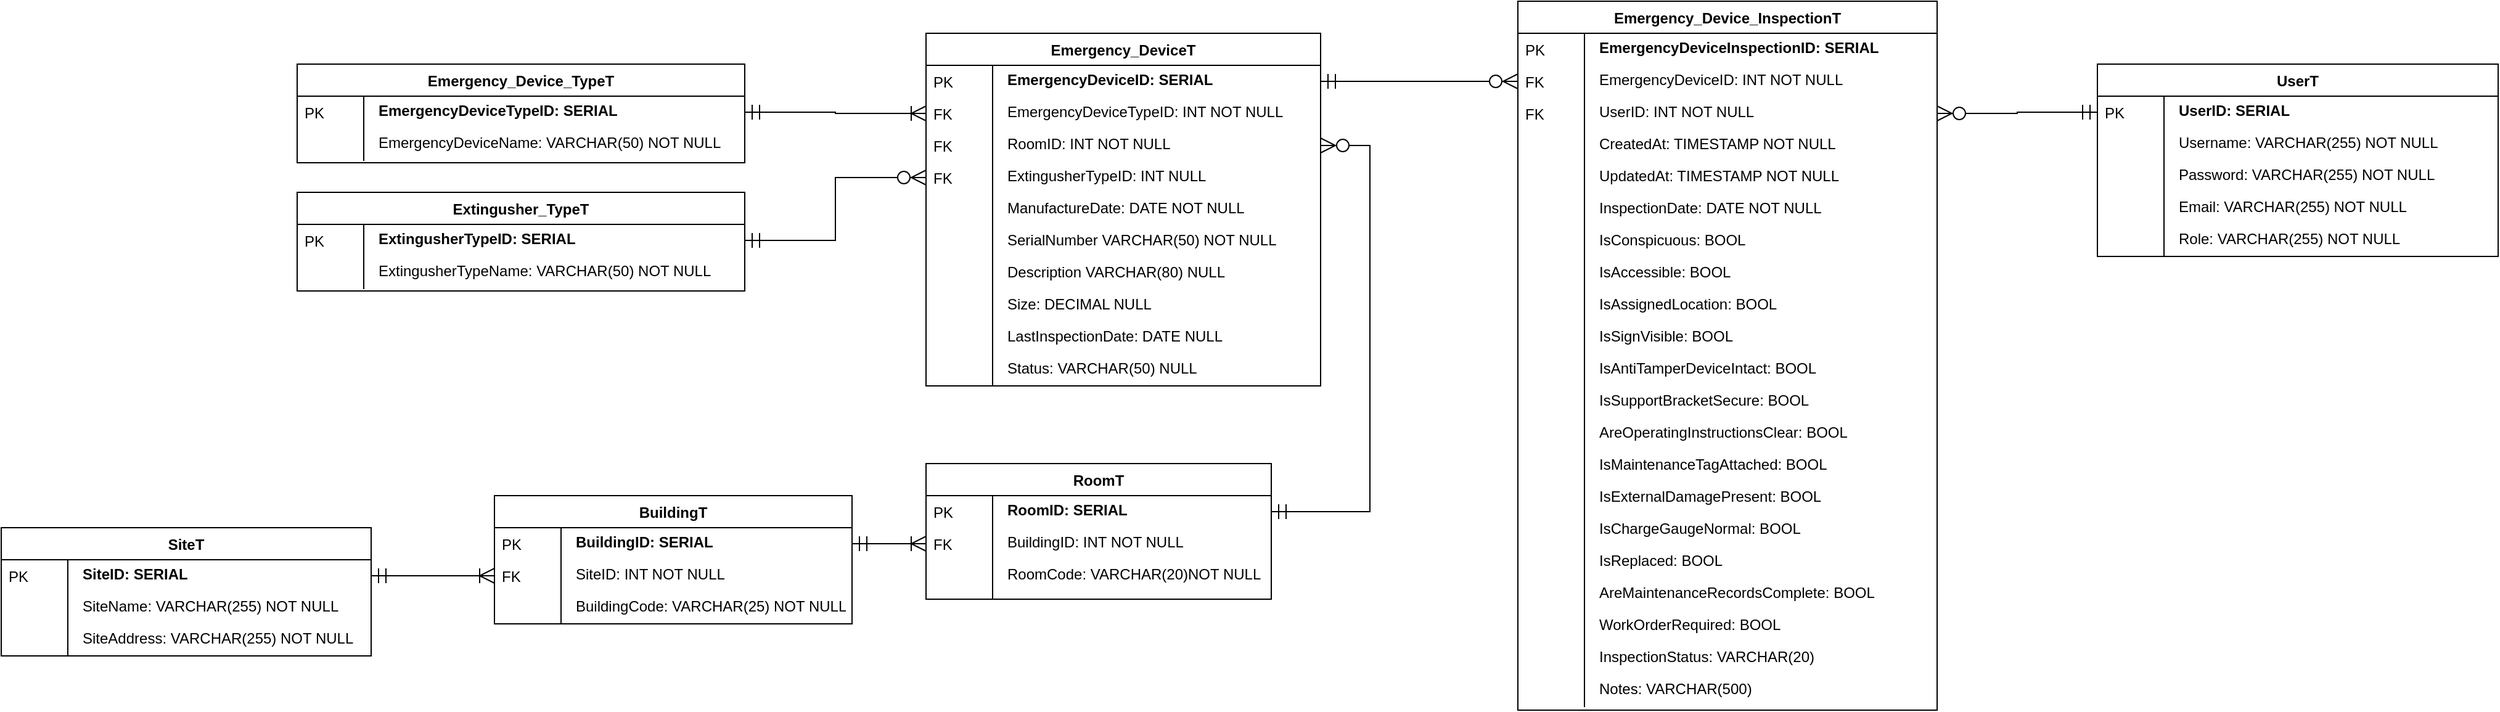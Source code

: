 <mxfile version="24.7.8" pages="3">
  <diagram name="Page-1" id="wamdJYSF_lhRxLsGCfwB">
    <mxGraphModel dx="935" dy="546" grid="1" gridSize="10" guides="1" tooltips="1" connect="1" arrows="1" fold="1" page="1" pageScale="1" pageWidth="850" pageHeight="1100" math="0" shadow="0">
      <root>
        <mxCell id="0" />
        <mxCell id="1" parent="0" />
        <mxCell id="S05moFFJ7QBuVl53iLkL-6" value="Emergency_DeviceT" style="swimlane;fontStyle=1;childLayout=stackLayout;horizontal=1;startSize=26;fillColor=default;horizontalStack=0;resizeParent=1;resizeLast=0;collapsible=1;marginBottom=0;swimlaneFillColor=default;align=center;" parent="1" vertex="1">
          <mxGeometry x="950" y="161" width="320" height="286" as="geometry" />
        </mxCell>
        <mxCell id="S05moFFJ7QBuVl53iLkL-7" value="EmergencyDeviceID: SERIAL " style="shape=partialRectangle;top=0;left=0;right=0;bottom=0;align=left;verticalAlign=top;spacingTop=-2;fillColor=none;spacingLeft=64;spacingRight=4;overflow=hidden;rotatable=0;points=[[0,0.5],[1,0.5]];portConstraint=eastwest;dropTarget=0;fontStyle=1" parent="S05moFFJ7QBuVl53iLkL-6" vertex="1">
          <mxGeometry y="26" width="320" height="26" as="geometry" />
        </mxCell>
        <mxCell id="S05moFFJ7QBuVl53iLkL-8" value="PK" style="shape=partialRectangle;top=0;left=0;bottom=0;fillColor=none;align=left;verticalAlign=middle;spacingLeft=4;spacingRight=4;overflow=hidden;rotatable=180;points=[];portConstraint=eastwest;part=1;" parent="S05moFFJ7QBuVl53iLkL-7" vertex="1" connectable="0">
          <mxGeometry width="54" height="26" as="geometry" />
        </mxCell>
        <mxCell id="S05moFFJ7QBuVl53iLkL-11" value="EmergencyDeviceTypeID: INT NOT NULL" style="shape=partialRectangle;top=0;left=0;right=0;bottom=0;align=left;verticalAlign=top;spacingTop=-2;fillColor=none;spacingLeft=64;spacingRight=4;overflow=hidden;rotatable=0;points=[[0,0.5],[1,0.5]];portConstraint=eastwest;dropTarget=0;" parent="S05moFFJ7QBuVl53iLkL-6" vertex="1">
          <mxGeometry y="52" width="320" height="26" as="geometry" />
        </mxCell>
        <mxCell id="S05moFFJ7QBuVl53iLkL-12" value="FK" style="shape=partialRectangle;top=0;left=0;bottom=0;fillColor=none;align=left;verticalAlign=middle;spacingLeft=4;spacingRight=4;overflow=hidden;rotatable=180;points=[];portConstraint=eastwest;part=1;" parent="S05moFFJ7QBuVl53iLkL-11" vertex="1" connectable="0">
          <mxGeometry width="54" height="26" as="geometry" />
        </mxCell>
        <mxCell id="fU8XdzItECVycu_1jgfG-1" value="RoomID: INT NOT NULL" style="shape=partialRectangle;top=0;left=0;right=0;bottom=0;align=left;verticalAlign=top;spacingTop=-2;fillColor=none;spacingLeft=64;spacingRight=4;overflow=hidden;rotatable=0;points=[[0,0.5],[1,0.5]];portConstraint=eastwest;dropTarget=0;fontStyle=0" parent="S05moFFJ7QBuVl53iLkL-6" vertex="1">
          <mxGeometry y="78" width="320" height="26" as="geometry" />
        </mxCell>
        <mxCell id="fU8XdzItECVycu_1jgfG-2" value="FK" style="shape=partialRectangle;top=0;left=0;bottom=0;fillColor=none;align=left;verticalAlign=middle;spacingLeft=4;spacingRight=4;overflow=hidden;rotatable=180;points=[];portConstraint=eastwest;part=1;" parent="fU8XdzItECVycu_1jgfG-1" vertex="1" connectable="0">
          <mxGeometry width="54" height="26" as="geometry" />
        </mxCell>
        <mxCell id="KlbffH09WAFo1FOZXRHF-1" value="ExtingusherTypeID: INT NULL" style="shape=partialRectangle;top=0;left=0;right=0;bottom=0;align=left;verticalAlign=top;spacingTop=-2;fillColor=none;spacingLeft=64;spacingRight=4;overflow=hidden;rotatable=0;points=[[0,0.5],[1,0.5]];portConstraint=eastwest;dropTarget=0;" parent="S05moFFJ7QBuVl53iLkL-6" vertex="1">
          <mxGeometry y="104" width="320" height="26" as="geometry" />
        </mxCell>
        <mxCell id="KlbffH09WAFo1FOZXRHF-2" value="FK" style="shape=partialRectangle;top=0;left=0;bottom=0;fillColor=none;align=left;verticalAlign=middle;spacingLeft=4;spacingRight=4;overflow=hidden;rotatable=180;points=[];portConstraint=eastwest;part=1;" parent="KlbffH09WAFo1FOZXRHF-1" vertex="1" connectable="0">
          <mxGeometry width="54" height="26" as="geometry" />
        </mxCell>
        <mxCell id="S05moFFJ7QBuVl53iLkL-13" value="ManufactureDate: DATE NOT NULL" style="shape=partialRectangle;top=0;left=0;right=0;bottom=0;align=left;verticalAlign=top;spacingTop=-2;fillColor=none;spacingLeft=64;spacingRight=4;overflow=hidden;rotatable=0;points=[[0,0.5],[1,0.5]];portConstraint=eastwest;dropTarget=0;" parent="S05moFFJ7QBuVl53iLkL-6" vertex="1">
          <mxGeometry y="130" width="320" height="26" as="geometry" />
        </mxCell>
        <mxCell id="S05moFFJ7QBuVl53iLkL-14" value="" style="shape=partialRectangle;top=0;left=0;bottom=0;fillColor=none;align=left;verticalAlign=middle;spacingLeft=4;spacingRight=4;overflow=hidden;rotatable=180;points=[];portConstraint=eastwest;part=1;" parent="S05moFFJ7QBuVl53iLkL-13" vertex="1" connectable="0">
          <mxGeometry width="54" height="26" as="geometry" />
        </mxCell>
        <mxCell id="S05moFFJ7QBuVl53iLkL-81" value="SerialNumber VARCHAR(50) NOT NULL" style="shape=partialRectangle;top=0;left=0;right=0;bottom=0;align=left;verticalAlign=top;spacingTop=-2;fillColor=none;spacingLeft=64;spacingRight=4;overflow=hidden;rotatable=0;points=[[0,0.5],[1,0.5]];portConstraint=eastwest;dropTarget=0;" parent="S05moFFJ7QBuVl53iLkL-6" vertex="1">
          <mxGeometry y="156" width="320" height="26" as="geometry" />
        </mxCell>
        <mxCell id="S05moFFJ7QBuVl53iLkL-82" value="" style="shape=partialRectangle;top=0;left=0;bottom=0;fillColor=none;align=left;verticalAlign=middle;spacingLeft=4;spacingRight=4;overflow=hidden;rotatable=180;points=[];portConstraint=eastwest;part=1;" parent="S05moFFJ7QBuVl53iLkL-81" vertex="1" connectable="0">
          <mxGeometry width="54" height="26" as="geometry" />
        </mxCell>
        <mxCell id="S05moFFJ7QBuVl53iLkL-19" value="Description VARCHAR(80) NULL" style="shape=partialRectangle;top=0;left=0;right=0;bottom=0;align=left;verticalAlign=top;spacingTop=-2;fillColor=none;spacingLeft=64;spacingRight=4;overflow=hidden;rotatable=0;points=[[0,0.5],[1,0.5]];portConstraint=eastwest;dropTarget=0;" parent="S05moFFJ7QBuVl53iLkL-6" vertex="1">
          <mxGeometry y="182" width="320" height="26" as="geometry" />
        </mxCell>
        <mxCell id="S05moFFJ7QBuVl53iLkL-20" value="" style="shape=partialRectangle;top=0;left=0;bottom=0;fillColor=none;align=left;verticalAlign=middle;spacingLeft=4;spacingRight=4;overflow=hidden;rotatable=180;points=[];portConstraint=eastwest;part=1;" parent="S05moFFJ7QBuVl53iLkL-19" vertex="1" connectable="0">
          <mxGeometry width="54" height="26" as="geometry" />
        </mxCell>
        <mxCell id="S05moFFJ7QBuVl53iLkL-17" value="Size: DECIMAL NULL" style="shape=partialRectangle;top=0;left=0;right=0;bottom=0;align=left;verticalAlign=top;spacingTop=-2;fillColor=none;spacingLeft=64;spacingRight=4;overflow=hidden;rotatable=0;points=[[0,0.5],[1,0.5]];portConstraint=eastwest;dropTarget=0;" parent="S05moFFJ7QBuVl53iLkL-6" vertex="1">
          <mxGeometry y="208" width="320" height="26" as="geometry" />
        </mxCell>
        <mxCell id="S05moFFJ7QBuVl53iLkL-18" value="" style="shape=partialRectangle;top=0;left=0;bottom=0;fillColor=none;align=left;verticalAlign=middle;spacingLeft=4;spacingRight=4;overflow=hidden;rotatable=180;points=[];portConstraint=eastwest;part=1;" parent="S05moFFJ7QBuVl53iLkL-17" vertex="1" connectable="0">
          <mxGeometry width="54" height="26" as="geometry" />
        </mxCell>
        <mxCell id="iOHPw5PmA1kZ8EY84jo1-47" value="LastInspectionDate: DATE NULL" style="shape=partialRectangle;top=0;left=0;right=0;bottom=0;align=left;verticalAlign=top;spacingTop=-2;fillColor=none;spacingLeft=64;spacingRight=4;overflow=hidden;rotatable=0;points=[[0,0.5],[1,0.5]];portConstraint=eastwest;dropTarget=0;" parent="S05moFFJ7QBuVl53iLkL-6" vertex="1">
          <mxGeometry y="234" width="320" height="26" as="geometry" />
        </mxCell>
        <mxCell id="iOHPw5PmA1kZ8EY84jo1-48" value="" style="shape=partialRectangle;top=0;left=0;bottom=0;fillColor=none;align=left;verticalAlign=middle;spacingLeft=4;spacingRight=4;overflow=hidden;rotatable=180;points=[];portConstraint=eastwest;part=1;" parent="iOHPw5PmA1kZ8EY84jo1-47" vertex="1" connectable="0">
          <mxGeometry width="54" height="26" as="geometry" />
        </mxCell>
        <mxCell id="iOHPw5PmA1kZ8EY84jo1-51" value="Status: VARCHAR(50) NULL" style="shape=partialRectangle;top=0;left=0;right=0;bottom=0;align=left;verticalAlign=top;spacingTop=-2;fillColor=none;spacingLeft=64;spacingRight=4;overflow=hidden;rotatable=0;points=[[0,0.5],[1,0.5]];portConstraint=eastwest;dropTarget=0;" parent="S05moFFJ7QBuVl53iLkL-6" vertex="1">
          <mxGeometry y="260" width="320" height="26" as="geometry" />
        </mxCell>
        <mxCell id="iOHPw5PmA1kZ8EY84jo1-52" value="" style="shape=partialRectangle;top=0;left=0;bottom=0;fillColor=none;align=left;verticalAlign=middle;spacingLeft=4;spacingRight=4;overflow=hidden;rotatable=180;points=[];portConstraint=eastwest;part=1;" parent="iOHPw5PmA1kZ8EY84jo1-51" vertex="1" connectable="0">
          <mxGeometry width="54" height="26" as="geometry" />
        </mxCell>
        <mxCell id="S05moFFJ7QBuVl53iLkL-23" value="SiteT" style="swimlane;fontStyle=1;childLayout=stackLayout;horizontal=1;startSize=26;fillColor=default;horizontalStack=0;resizeParent=1;resizeLast=0;collapsible=1;marginBottom=0;swimlaneFillColor=default;align=center;" parent="1" vertex="1">
          <mxGeometry x="200" y="562" width="300" height="104" as="geometry" />
        </mxCell>
        <mxCell id="S05moFFJ7QBuVl53iLkL-24" value="SiteID: SERIAL" style="shape=partialRectangle;top=0;left=0;right=0;bottom=0;align=left;verticalAlign=top;spacingTop=-2;fillColor=none;spacingLeft=64;spacingRight=4;overflow=hidden;rotatable=0;points=[[0,0.5],[1,0.5]];portConstraint=eastwest;dropTarget=0;fontStyle=1" parent="S05moFFJ7QBuVl53iLkL-23" vertex="1">
          <mxGeometry y="26" width="300" height="26" as="geometry" />
        </mxCell>
        <mxCell id="S05moFFJ7QBuVl53iLkL-25" value="PK" style="shape=partialRectangle;top=0;left=0;bottom=0;fillColor=none;align=left;verticalAlign=middle;spacingLeft=4;spacingRight=4;overflow=hidden;rotatable=180;points=[];portConstraint=eastwest;part=1;" parent="S05moFFJ7QBuVl53iLkL-24" vertex="1" connectable="0">
          <mxGeometry width="54" height="26" as="geometry" />
        </mxCell>
        <mxCell id="S05moFFJ7QBuVl53iLkL-26" value="SiteName: VARCHAR(255) NOT NULL" style="shape=partialRectangle;top=0;left=0;right=0;bottom=0;align=left;verticalAlign=top;spacingTop=-2;fillColor=none;spacingLeft=64;spacingRight=4;overflow=hidden;rotatable=0;points=[[0,0.5],[1,0.5]];portConstraint=eastwest;dropTarget=0;" parent="S05moFFJ7QBuVl53iLkL-23" vertex="1">
          <mxGeometry y="52" width="300" height="26" as="geometry" />
        </mxCell>
        <mxCell id="S05moFFJ7QBuVl53iLkL-27" value="" style="shape=partialRectangle;top=0;left=0;bottom=0;fillColor=none;align=left;verticalAlign=middle;spacingLeft=4;spacingRight=4;overflow=hidden;rotatable=180;points=[];portConstraint=eastwest;part=1;" parent="S05moFFJ7QBuVl53iLkL-26" vertex="1" connectable="0">
          <mxGeometry width="54" height="26" as="geometry" />
        </mxCell>
        <mxCell id="S05moFFJ7QBuVl53iLkL-28" value="SiteAddress: VARCHAR(255) NOT NULL" style="shape=partialRectangle;top=0;left=0;right=0;bottom=0;align=left;verticalAlign=top;spacingTop=-2;fillColor=none;spacingLeft=64;spacingRight=4;overflow=hidden;rotatable=0;points=[[0,0.5],[1,0.5]];portConstraint=eastwest;dropTarget=0;" parent="S05moFFJ7QBuVl53iLkL-23" vertex="1">
          <mxGeometry y="78" width="300" height="26" as="geometry" />
        </mxCell>
        <mxCell id="S05moFFJ7QBuVl53iLkL-29" value="" style="shape=partialRectangle;top=0;left=0;bottom=0;fillColor=none;align=left;verticalAlign=middle;spacingLeft=4;spacingRight=4;overflow=hidden;rotatable=180;points=[];portConstraint=eastwest;part=1;" parent="S05moFFJ7QBuVl53iLkL-28" vertex="1" connectable="0">
          <mxGeometry width="54" height="26" as="geometry" />
        </mxCell>
        <mxCell id="S05moFFJ7QBuVl53iLkL-30" value="BuildingT" style="swimlane;fontStyle=1;childLayout=stackLayout;horizontal=1;startSize=26;fillColor=default;horizontalStack=0;resizeParent=1;resizeLast=0;collapsible=1;marginBottom=0;swimlaneFillColor=default;align=center;" parent="1" vertex="1">
          <mxGeometry x="600" y="536" width="290" height="104" as="geometry" />
        </mxCell>
        <mxCell id="S05moFFJ7QBuVl53iLkL-31" value="BuildingID: SERIAL" style="shape=partialRectangle;top=0;left=0;right=0;bottom=0;align=left;verticalAlign=top;spacingTop=-2;fillColor=none;spacingLeft=64;spacingRight=4;overflow=hidden;rotatable=0;points=[[0,0.5],[1,0.5]];portConstraint=eastwest;dropTarget=0;fontStyle=1" parent="S05moFFJ7QBuVl53iLkL-30" vertex="1">
          <mxGeometry y="26" width="290" height="26" as="geometry" />
        </mxCell>
        <mxCell id="S05moFFJ7QBuVl53iLkL-32" value="PK" style="shape=partialRectangle;top=0;left=0;bottom=0;fillColor=none;align=left;verticalAlign=middle;spacingLeft=4;spacingRight=4;overflow=hidden;rotatable=180;points=[];portConstraint=eastwest;part=1;" parent="S05moFFJ7QBuVl53iLkL-31" vertex="1" connectable="0">
          <mxGeometry width="54" height="26" as="geometry" />
        </mxCell>
        <mxCell id="S05moFFJ7QBuVl53iLkL-33" value="SiteID: INT NOT NULL&#xa;" style="shape=partialRectangle;top=0;left=0;right=0;bottom=0;align=left;verticalAlign=top;spacingTop=-2;fillColor=none;spacingLeft=64;spacingRight=4;overflow=hidden;rotatable=0;points=[[0,0.5],[1,0.5]];portConstraint=eastwest;dropTarget=0;" parent="S05moFFJ7QBuVl53iLkL-30" vertex="1">
          <mxGeometry y="52" width="290" height="26" as="geometry" />
        </mxCell>
        <mxCell id="S05moFFJ7QBuVl53iLkL-34" value="FK" style="shape=partialRectangle;top=0;left=0;bottom=0;fillColor=none;align=left;verticalAlign=middle;spacingLeft=4;spacingRight=4;overflow=hidden;rotatable=180;points=[];portConstraint=eastwest;part=1;" parent="S05moFFJ7QBuVl53iLkL-33" vertex="1" connectable="0">
          <mxGeometry width="54" height="26" as="geometry" />
        </mxCell>
        <mxCell id="S05moFFJ7QBuVl53iLkL-35" value="BuildingCode: VARCHAR(25) NOT NULL" style="shape=partialRectangle;top=0;left=0;right=0;bottom=0;align=left;verticalAlign=top;spacingTop=-2;fillColor=none;spacingLeft=64;spacingRight=4;overflow=hidden;rotatable=0;points=[[0,0.5],[1,0.5]];portConstraint=eastwest;dropTarget=0;" parent="S05moFFJ7QBuVl53iLkL-30" vertex="1">
          <mxGeometry y="78" width="290" height="26" as="geometry" />
        </mxCell>
        <mxCell id="S05moFFJ7QBuVl53iLkL-36" value="" style="shape=partialRectangle;top=0;left=0;bottom=0;fillColor=none;align=left;verticalAlign=middle;spacingLeft=4;spacingRight=4;overflow=hidden;rotatable=180;points=[];portConstraint=eastwest;part=1;" parent="S05moFFJ7QBuVl53iLkL-35" vertex="1" connectable="0">
          <mxGeometry width="54" height="26" as="geometry" />
        </mxCell>
        <mxCell id="S05moFFJ7QBuVl53iLkL-37" value="RoomT" style="swimlane;fontStyle=1;childLayout=stackLayout;horizontal=1;startSize=26;fillColor=default;horizontalStack=0;resizeParent=1;resizeLast=0;collapsible=1;marginBottom=0;swimlaneFillColor=default;align=center;" parent="1" vertex="1">
          <mxGeometry x="950" y="510" width="280" height="110" as="geometry" />
        </mxCell>
        <mxCell id="S05moFFJ7QBuVl53iLkL-38" value="RoomID: SERIAL" style="shape=partialRectangle;top=0;left=0;right=0;bottom=0;align=left;verticalAlign=top;spacingTop=-2;fillColor=none;spacingLeft=64;spacingRight=4;overflow=hidden;rotatable=0;points=[[0,0.5],[1,0.5]];portConstraint=eastwest;dropTarget=0;fontStyle=1" parent="S05moFFJ7QBuVl53iLkL-37" vertex="1">
          <mxGeometry y="26" width="280" height="26" as="geometry" />
        </mxCell>
        <mxCell id="S05moFFJ7QBuVl53iLkL-39" value="PK" style="shape=partialRectangle;top=0;left=0;bottom=0;fillColor=none;align=left;verticalAlign=middle;spacingLeft=4;spacingRight=4;overflow=hidden;rotatable=180;points=[];portConstraint=eastwest;part=1;" parent="S05moFFJ7QBuVl53iLkL-38" vertex="1" connectable="0">
          <mxGeometry width="54" height="26" as="geometry" />
        </mxCell>
        <mxCell id="S05moFFJ7QBuVl53iLkL-40" value="BuildingID: INT NOT NULL" style="shape=partialRectangle;top=0;left=0;right=0;bottom=0;align=left;verticalAlign=top;spacingTop=-2;fillColor=none;spacingLeft=64;spacingRight=4;overflow=hidden;rotatable=0;points=[[0,0.5],[1,0.5]];portConstraint=eastwest;dropTarget=0;" parent="S05moFFJ7QBuVl53iLkL-37" vertex="1">
          <mxGeometry y="52" width="280" height="26" as="geometry" />
        </mxCell>
        <mxCell id="S05moFFJ7QBuVl53iLkL-41" value="FK" style="shape=partialRectangle;top=0;left=0;bottom=0;fillColor=none;align=left;verticalAlign=middle;spacingLeft=4;spacingRight=4;overflow=hidden;rotatable=180;points=[];portConstraint=eastwest;part=1;" parent="S05moFFJ7QBuVl53iLkL-40" vertex="1" connectable="0">
          <mxGeometry width="54" height="26" as="geometry" />
        </mxCell>
        <mxCell id="S05moFFJ7QBuVl53iLkL-42" value="RoomCode: VARCHAR(20)NOT NULL" style="shape=partialRectangle;top=0;left=0;right=0;bottom=0;align=left;verticalAlign=top;spacingTop=-2;fillColor=none;spacingLeft=64;spacingRight=4;overflow=hidden;rotatable=0;points=[[0,0.5],[1,0.5]];portConstraint=eastwest;dropTarget=0;" parent="S05moFFJ7QBuVl53iLkL-37" vertex="1">
          <mxGeometry y="78" width="280" height="32" as="geometry" />
        </mxCell>
        <mxCell id="S05moFFJ7QBuVl53iLkL-43" value="" style="shape=partialRectangle;top=0;left=0;bottom=0;fillColor=none;align=left;verticalAlign=middle;spacingLeft=4;spacingRight=4;overflow=hidden;rotatable=180;points=[];portConstraint=eastwest;part=1;" parent="S05moFFJ7QBuVl53iLkL-42" vertex="1" connectable="0">
          <mxGeometry width="54" height="32" as="geometry" />
        </mxCell>
        <mxCell id="S05moFFJ7QBuVl53iLkL-44" value="Emergency_Device_InspectionT" style="swimlane;fontStyle=1;childLayout=stackLayout;horizontal=1;startSize=26;fillColor=default;horizontalStack=0;resizeParent=1;resizeLast=0;collapsible=1;marginBottom=0;swimlaneFillColor=default;align=center;" parent="1" vertex="1">
          <mxGeometry x="1430" y="135" width="340" height="575" as="geometry" />
        </mxCell>
        <mxCell id="S05moFFJ7QBuVl53iLkL-45" value="EmergencyDeviceInspectionID: SERIAL" style="shape=partialRectangle;top=0;left=0;right=0;bottom=0;align=left;verticalAlign=top;spacingTop=-2;fillColor=none;spacingLeft=64;spacingRight=4;overflow=hidden;rotatable=0;points=[[0,0.5],[1,0.5]];portConstraint=eastwest;dropTarget=0;fontStyle=1" parent="S05moFFJ7QBuVl53iLkL-44" vertex="1">
          <mxGeometry y="26" width="340" height="26" as="geometry" />
        </mxCell>
        <mxCell id="S05moFFJ7QBuVl53iLkL-46" value="PK" style="shape=partialRectangle;top=0;left=0;bottom=0;fillColor=none;align=left;verticalAlign=middle;spacingLeft=4;spacingRight=4;overflow=hidden;rotatable=180;points=[];portConstraint=eastwest;part=1;" parent="S05moFFJ7QBuVl53iLkL-45" vertex="1" connectable="0">
          <mxGeometry width="54" height="26" as="geometry" />
        </mxCell>
        <mxCell id="S05moFFJ7QBuVl53iLkL-47" value="EmergencyDeviceID: INT NOT NULL" style="shape=partialRectangle;top=0;left=0;right=0;bottom=0;align=left;verticalAlign=top;spacingTop=-2;fillColor=none;spacingLeft=64;spacingRight=4;overflow=hidden;rotatable=0;points=[[0,0.5],[1,0.5]];portConstraint=eastwest;dropTarget=0;" parent="S05moFFJ7QBuVl53iLkL-44" vertex="1">
          <mxGeometry y="52" width="340" height="26" as="geometry" />
        </mxCell>
        <mxCell id="S05moFFJ7QBuVl53iLkL-48" value="FK" style="shape=partialRectangle;top=0;left=0;bottom=0;fillColor=none;align=left;verticalAlign=middle;spacingLeft=4;spacingRight=4;overflow=hidden;rotatable=180;points=[];portConstraint=eastwest;part=1;" parent="S05moFFJ7QBuVl53iLkL-47" vertex="1" connectable="0">
          <mxGeometry width="54" height="26" as="geometry" />
        </mxCell>
        <mxCell id="S05moFFJ7QBuVl53iLkL-51" value="UserID: INT NOT NULL" style="shape=partialRectangle;top=0;left=0;right=0;bottom=0;align=left;verticalAlign=top;spacingTop=-2;fillColor=none;spacingLeft=64;spacingRight=4;overflow=hidden;rotatable=0;points=[[0,0.5],[1,0.5]];portConstraint=eastwest;dropTarget=0;" parent="S05moFFJ7QBuVl53iLkL-44" vertex="1">
          <mxGeometry y="78" width="340" height="26" as="geometry" />
        </mxCell>
        <mxCell id="S05moFFJ7QBuVl53iLkL-52" value="FK" style="shape=partialRectangle;top=0;left=0;bottom=0;fillColor=none;align=left;verticalAlign=middle;spacingLeft=4;spacingRight=4;overflow=hidden;rotatable=180;points=[];portConstraint=eastwest;part=1;" parent="S05moFFJ7QBuVl53iLkL-51" vertex="1" connectable="0">
          <mxGeometry width="54" height="26" as="geometry" />
        </mxCell>
        <mxCell id="iOHPw5PmA1kZ8EY84jo1-23" value="CreatedAt: TIMESTAMP NOT NULL" style="shape=partialRectangle;top=0;left=0;right=0;bottom=0;align=left;verticalAlign=top;spacingTop=-2;fillColor=none;spacingLeft=64;spacingRight=4;overflow=hidden;rotatable=0;points=[[0,0.5],[1,0.5]];portConstraint=eastwest;dropTarget=0;" parent="S05moFFJ7QBuVl53iLkL-44" vertex="1">
          <mxGeometry y="104" width="340" height="26" as="geometry" />
        </mxCell>
        <mxCell id="iOHPw5PmA1kZ8EY84jo1-24" value="" style="shape=partialRectangle;top=0;left=0;bottom=0;fillColor=none;align=left;verticalAlign=middle;spacingLeft=4;spacingRight=4;overflow=hidden;rotatable=180;points=[];portConstraint=eastwest;part=1;" parent="iOHPw5PmA1kZ8EY84jo1-23" vertex="1" connectable="0">
          <mxGeometry width="54" height="26" as="geometry" />
        </mxCell>
        <mxCell id="iOHPw5PmA1kZ8EY84jo1-41" value="UpdatedAt: TIMESTAMP NOT NULL" style="shape=partialRectangle;top=0;left=0;right=0;bottom=0;align=left;verticalAlign=top;spacingTop=-2;fillColor=none;spacingLeft=64;spacingRight=4;overflow=hidden;rotatable=0;points=[[0,0.5],[1,0.5]];portConstraint=eastwest;dropTarget=0;" parent="S05moFFJ7QBuVl53iLkL-44" vertex="1">
          <mxGeometry y="130" width="340" height="26" as="geometry" />
        </mxCell>
        <mxCell id="iOHPw5PmA1kZ8EY84jo1-42" value="" style="shape=partialRectangle;top=0;left=0;bottom=0;fillColor=none;align=left;verticalAlign=middle;spacingLeft=4;spacingRight=4;overflow=hidden;rotatable=180;points=[];portConstraint=eastwest;part=1;" parent="iOHPw5PmA1kZ8EY84jo1-41" vertex="1" connectable="0">
          <mxGeometry width="54" height="26" as="geometry" />
        </mxCell>
        <mxCell id="S05moFFJ7QBuVl53iLkL-49" value="InspectionDate: DATE NOT NULL" style="shape=partialRectangle;top=0;left=0;right=0;bottom=0;align=left;verticalAlign=top;spacingTop=-2;fillColor=none;spacingLeft=64;spacingRight=4;overflow=hidden;rotatable=0;points=[[0,0.5],[1,0.5]];portConstraint=eastwest;dropTarget=0;" parent="S05moFFJ7QBuVl53iLkL-44" vertex="1">
          <mxGeometry y="156" width="340" height="26" as="geometry" />
        </mxCell>
        <mxCell id="S05moFFJ7QBuVl53iLkL-50" value="" style="shape=partialRectangle;top=0;left=0;bottom=0;fillColor=none;align=left;verticalAlign=middle;spacingLeft=4;spacingRight=4;overflow=hidden;rotatable=180;points=[];portConstraint=eastwest;part=1;" parent="S05moFFJ7QBuVl53iLkL-49" vertex="1" connectable="0">
          <mxGeometry width="54" height="26" as="geometry" />
        </mxCell>
        <mxCell id="iOHPw5PmA1kZ8EY84jo1-2" value="IsConspicuous: BOOL" style="shape=partialRectangle;top=0;left=0;right=0;bottom=0;align=left;verticalAlign=top;spacingTop=-2;fillColor=none;spacingLeft=64;spacingRight=4;overflow=hidden;rotatable=0;points=[[0,0.5],[1,0.5]];portConstraint=eastwest;dropTarget=0;" parent="S05moFFJ7QBuVl53iLkL-44" vertex="1">
          <mxGeometry y="182" width="340" height="26" as="geometry" />
        </mxCell>
        <mxCell id="iOHPw5PmA1kZ8EY84jo1-3" value="" style="shape=partialRectangle;top=0;left=0;bottom=0;fillColor=none;align=left;verticalAlign=middle;spacingLeft=4;spacingRight=4;overflow=hidden;rotatable=180;points=[];portConstraint=eastwest;part=1;" parent="iOHPw5PmA1kZ8EY84jo1-2" vertex="1" connectable="0">
          <mxGeometry width="54" height="26" as="geometry" />
        </mxCell>
        <mxCell id="iOHPw5PmA1kZ8EY84jo1-4" value="IsAccessible: BOOL" style="shape=partialRectangle;top=0;left=0;right=0;bottom=0;align=left;verticalAlign=top;spacingTop=-2;fillColor=none;spacingLeft=64;spacingRight=4;overflow=hidden;rotatable=0;points=[[0,0.5],[1,0.5]];portConstraint=eastwest;dropTarget=0;" parent="S05moFFJ7QBuVl53iLkL-44" vertex="1">
          <mxGeometry y="208" width="340" height="26" as="geometry" />
        </mxCell>
        <mxCell id="iOHPw5PmA1kZ8EY84jo1-5" value="" style="shape=partialRectangle;top=0;left=0;bottom=0;fillColor=none;align=left;verticalAlign=middle;spacingLeft=4;spacingRight=4;overflow=hidden;rotatable=180;points=[];portConstraint=eastwest;part=1;" parent="iOHPw5PmA1kZ8EY84jo1-4" vertex="1" connectable="0">
          <mxGeometry width="54" height="26" as="geometry" />
        </mxCell>
        <mxCell id="iOHPw5PmA1kZ8EY84jo1-19" value="IsAssignedLocation: BOOL" style="shape=partialRectangle;top=0;left=0;right=0;bottom=0;align=left;verticalAlign=top;spacingTop=-2;fillColor=none;spacingLeft=64;spacingRight=4;overflow=hidden;rotatable=0;points=[[0,0.5],[1,0.5]];portConstraint=eastwest;dropTarget=0;" parent="S05moFFJ7QBuVl53iLkL-44" vertex="1">
          <mxGeometry y="234" width="340" height="26" as="geometry" />
        </mxCell>
        <mxCell id="iOHPw5PmA1kZ8EY84jo1-20" value="" style="shape=partialRectangle;top=0;left=0;bottom=0;fillColor=none;align=left;verticalAlign=middle;spacingLeft=4;spacingRight=4;overflow=hidden;rotatable=180;points=[];portConstraint=eastwest;part=1;" parent="iOHPw5PmA1kZ8EY84jo1-19" vertex="1" connectable="0">
          <mxGeometry width="54" height="26" as="geometry" />
        </mxCell>
        <mxCell id="iOHPw5PmA1kZ8EY84jo1-21" value="IsSignVisible: BOOL " style="shape=partialRectangle;top=0;left=0;right=0;bottom=0;align=left;verticalAlign=top;spacingTop=-2;fillColor=none;spacingLeft=64;spacingRight=4;overflow=hidden;rotatable=0;points=[[0,0.5],[1,0.5]];portConstraint=eastwest;dropTarget=0;" parent="S05moFFJ7QBuVl53iLkL-44" vertex="1">
          <mxGeometry y="260" width="340" height="26" as="geometry" />
        </mxCell>
        <mxCell id="iOHPw5PmA1kZ8EY84jo1-22" value="" style="shape=partialRectangle;top=0;left=0;bottom=0;fillColor=none;align=left;verticalAlign=middle;spacingLeft=4;spacingRight=4;overflow=hidden;rotatable=180;points=[];portConstraint=eastwest;part=1;" parent="iOHPw5PmA1kZ8EY84jo1-21" vertex="1" connectable="0">
          <mxGeometry width="54" height="26" as="geometry" />
        </mxCell>
        <mxCell id="iOHPw5PmA1kZ8EY84jo1-25" value="IsAntiTamperDeviceIntact: BOOL" style="shape=partialRectangle;top=0;left=0;right=0;bottom=0;align=left;verticalAlign=top;spacingTop=-2;fillColor=none;spacingLeft=64;spacingRight=4;overflow=hidden;rotatable=0;points=[[0,0.5],[1,0.5]];portConstraint=eastwest;dropTarget=0;" parent="S05moFFJ7QBuVl53iLkL-44" vertex="1">
          <mxGeometry y="286" width="340" height="26" as="geometry" />
        </mxCell>
        <mxCell id="iOHPw5PmA1kZ8EY84jo1-26" value="" style="shape=partialRectangle;top=0;left=0;bottom=0;fillColor=none;align=left;verticalAlign=middle;spacingLeft=4;spacingRight=4;overflow=hidden;rotatable=180;points=[];portConstraint=eastwest;part=1;" parent="iOHPw5PmA1kZ8EY84jo1-25" vertex="1" connectable="0">
          <mxGeometry width="54" height="26" as="geometry" />
        </mxCell>
        <mxCell id="iOHPw5PmA1kZ8EY84jo1-27" value="IsSupportBracketSecure: BOOL" style="shape=partialRectangle;top=0;left=0;right=0;bottom=0;align=left;verticalAlign=top;spacingTop=-2;fillColor=none;spacingLeft=64;spacingRight=4;overflow=hidden;rotatable=0;points=[[0,0.5],[1,0.5]];portConstraint=eastwest;dropTarget=0;" parent="S05moFFJ7QBuVl53iLkL-44" vertex="1">
          <mxGeometry y="312" width="340" height="26" as="geometry" />
        </mxCell>
        <mxCell id="iOHPw5PmA1kZ8EY84jo1-28" value="" style="shape=partialRectangle;top=0;left=0;bottom=0;fillColor=none;align=left;verticalAlign=middle;spacingLeft=4;spacingRight=4;overflow=hidden;rotatable=180;points=[];portConstraint=eastwest;part=1;" parent="iOHPw5PmA1kZ8EY84jo1-27" vertex="1" connectable="0">
          <mxGeometry width="54" height="26" as="geometry" />
        </mxCell>
        <mxCell id="iOHPw5PmA1kZ8EY84jo1-29" value="AreOperatingInstructionsClear: BOOL" style="shape=partialRectangle;top=0;left=0;right=0;bottom=0;align=left;verticalAlign=top;spacingTop=-2;fillColor=none;spacingLeft=64;spacingRight=4;overflow=hidden;rotatable=0;points=[[0,0.5],[1,0.5]];portConstraint=eastwest;dropTarget=0;" parent="S05moFFJ7QBuVl53iLkL-44" vertex="1">
          <mxGeometry y="338" width="340" height="26" as="geometry" />
        </mxCell>
        <mxCell id="iOHPw5PmA1kZ8EY84jo1-30" value="" style="shape=partialRectangle;top=0;left=0;bottom=0;fillColor=none;align=left;verticalAlign=middle;spacingLeft=4;spacingRight=4;overflow=hidden;rotatable=180;points=[];portConstraint=eastwest;part=1;" parent="iOHPw5PmA1kZ8EY84jo1-29" vertex="1" connectable="0">
          <mxGeometry width="54" height="26" as="geometry" />
        </mxCell>
        <mxCell id="iOHPw5PmA1kZ8EY84jo1-31" value="IsMaintenanceTagAttached: BOOL" style="shape=partialRectangle;top=0;left=0;right=0;bottom=0;align=left;verticalAlign=top;spacingTop=-2;fillColor=none;spacingLeft=64;spacingRight=4;overflow=hidden;rotatable=0;points=[[0,0.5],[1,0.5]];portConstraint=eastwest;dropTarget=0;" parent="S05moFFJ7QBuVl53iLkL-44" vertex="1">
          <mxGeometry y="364" width="340" height="26" as="geometry" />
        </mxCell>
        <mxCell id="iOHPw5PmA1kZ8EY84jo1-32" value="" style="shape=partialRectangle;top=0;left=0;bottom=0;fillColor=none;align=left;verticalAlign=middle;spacingLeft=4;spacingRight=4;overflow=hidden;rotatable=180;points=[];portConstraint=eastwest;part=1;" parent="iOHPw5PmA1kZ8EY84jo1-31" vertex="1" connectable="0">
          <mxGeometry width="54" height="26" as="geometry" />
        </mxCell>
        <mxCell id="iOHPw5PmA1kZ8EY84jo1-33" value="IsExternalDamagePresent: BOOL" style="shape=partialRectangle;top=0;left=0;right=0;bottom=0;align=left;verticalAlign=top;spacingTop=-2;fillColor=none;spacingLeft=64;spacingRight=4;overflow=hidden;rotatable=0;points=[[0,0.5],[1,0.5]];portConstraint=eastwest;dropTarget=0;" parent="S05moFFJ7QBuVl53iLkL-44" vertex="1">
          <mxGeometry y="390" width="340" height="26" as="geometry" />
        </mxCell>
        <mxCell id="iOHPw5PmA1kZ8EY84jo1-34" value="" style="shape=partialRectangle;top=0;left=0;bottom=0;fillColor=none;align=left;verticalAlign=middle;spacingLeft=4;spacingRight=4;overflow=hidden;rotatable=180;points=[];portConstraint=eastwest;part=1;" parent="iOHPw5PmA1kZ8EY84jo1-33" vertex="1" connectable="0">
          <mxGeometry width="54" height="26" as="geometry" />
        </mxCell>
        <mxCell id="iOHPw5PmA1kZ8EY84jo1-35" value="IsChargeGaugeNormal: BOOL" style="shape=partialRectangle;top=0;left=0;right=0;bottom=0;align=left;verticalAlign=top;spacingTop=-2;fillColor=none;spacingLeft=64;spacingRight=4;overflow=hidden;rotatable=0;points=[[0,0.5],[1,0.5]];portConstraint=eastwest;dropTarget=0;" parent="S05moFFJ7QBuVl53iLkL-44" vertex="1">
          <mxGeometry y="416" width="340" height="26" as="geometry" />
        </mxCell>
        <mxCell id="iOHPw5PmA1kZ8EY84jo1-36" value="" style="shape=partialRectangle;top=0;left=0;bottom=0;fillColor=none;align=left;verticalAlign=middle;spacingLeft=4;spacingRight=4;overflow=hidden;rotatable=180;points=[];portConstraint=eastwest;part=1;" parent="iOHPw5PmA1kZ8EY84jo1-35" vertex="1" connectable="0">
          <mxGeometry width="54" height="26" as="geometry" />
        </mxCell>
        <mxCell id="iOHPw5PmA1kZ8EY84jo1-37" value="IsReplaced: BOOL" style="shape=partialRectangle;top=0;left=0;right=0;bottom=0;align=left;verticalAlign=top;spacingTop=-2;fillColor=none;spacingLeft=64;spacingRight=4;overflow=hidden;rotatable=0;points=[[0,0.5],[1,0.5]];portConstraint=eastwest;dropTarget=0;" parent="S05moFFJ7QBuVl53iLkL-44" vertex="1">
          <mxGeometry y="442" width="340" height="26" as="geometry" />
        </mxCell>
        <mxCell id="iOHPw5PmA1kZ8EY84jo1-38" value="" style="shape=partialRectangle;top=0;left=0;bottom=0;fillColor=none;align=left;verticalAlign=middle;spacingLeft=4;spacingRight=4;overflow=hidden;rotatable=180;points=[];portConstraint=eastwest;part=1;" parent="iOHPw5PmA1kZ8EY84jo1-37" vertex="1" connectable="0">
          <mxGeometry width="54" height="26" as="geometry" />
        </mxCell>
        <mxCell id="iOHPw5PmA1kZ8EY84jo1-39" value="AreMaintenanceRecordsComplete: BOOL" style="shape=partialRectangle;top=0;left=0;right=0;bottom=0;align=left;verticalAlign=top;spacingTop=-2;fillColor=none;spacingLeft=64;spacingRight=4;overflow=hidden;rotatable=0;points=[[0,0.5],[1,0.5]];portConstraint=eastwest;dropTarget=0;" parent="S05moFFJ7QBuVl53iLkL-44" vertex="1">
          <mxGeometry y="468" width="340" height="26" as="geometry" />
        </mxCell>
        <mxCell id="iOHPw5PmA1kZ8EY84jo1-40" value="" style="shape=partialRectangle;top=0;left=0;bottom=0;fillColor=none;align=left;verticalAlign=middle;spacingLeft=4;spacingRight=4;overflow=hidden;rotatable=180;points=[];portConstraint=eastwest;part=1;" parent="iOHPw5PmA1kZ8EY84jo1-39" vertex="1" connectable="0">
          <mxGeometry width="54" height="26" as="geometry" />
        </mxCell>
        <mxCell id="iOHPw5PmA1kZ8EY84jo1-43" value="WorkOrderRequired: BOOL" style="shape=partialRectangle;top=0;left=0;right=0;bottom=0;align=left;verticalAlign=top;spacingTop=-2;fillColor=none;spacingLeft=64;spacingRight=4;overflow=hidden;rotatable=0;points=[[0,0.5],[1,0.5]];portConstraint=eastwest;dropTarget=0;" parent="S05moFFJ7QBuVl53iLkL-44" vertex="1">
          <mxGeometry y="494" width="340" height="26" as="geometry" />
        </mxCell>
        <mxCell id="iOHPw5PmA1kZ8EY84jo1-44" value="" style="shape=partialRectangle;top=0;left=0;bottom=0;fillColor=none;align=left;verticalAlign=middle;spacingLeft=4;spacingRight=4;overflow=hidden;rotatable=180;points=[];portConstraint=eastwest;part=1;" parent="iOHPw5PmA1kZ8EY84jo1-43" vertex="1" connectable="0">
          <mxGeometry width="54" height="26" as="geometry" />
        </mxCell>
        <mxCell id="EEChynPEuPlSwuhXI-jA-1" value="InspectionStatus: VARCHAR(20)" style="shape=partialRectangle;top=0;left=0;right=0;bottom=0;align=left;verticalAlign=top;spacingTop=-2;fillColor=none;spacingLeft=64;spacingRight=4;overflow=hidden;rotatable=0;points=[[0,0.5],[1,0.5]];portConstraint=eastwest;dropTarget=0;" vertex="1" parent="S05moFFJ7QBuVl53iLkL-44">
          <mxGeometry y="520" width="340" height="26" as="geometry" />
        </mxCell>
        <mxCell id="EEChynPEuPlSwuhXI-jA-2" value="" style="shape=partialRectangle;top=0;left=0;bottom=0;fillColor=none;align=left;verticalAlign=middle;spacingLeft=4;spacingRight=4;overflow=hidden;rotatable=180;points=[];portConstraint=eastwest;part=1;" vertex="1" connectable="0" parent="EEChynPEuPlSwuhXI-jA-1">
          <mxGeometry width="54" height="26" as="geometry" />
        </mxCell>
        <mxCell id="iOHPw5PmA1kZ8EY84jo1-45" value="Notes: VARCHAR(500)" style="shape=partialRectangle;top=0;left=0;right=0;bottom=0;align=left;verticalAlign=top;spacingTop=-2;fillColor=none;spacingLeft=64;spacingRight=4;overflow=hidden;rotatable=0;points=[[0,0.5],[1,0.5]];portConstraint=eastwest;dropTarget=0;" parent="S05moFFJ7QBuVl53iLkL-44" vertex="1">
          <mxGeometry y="546" width="340" height="26" as="geometry" />
        </mxCell>
        <mxCell id="iOHPw5PmA1kZ8EY84jo1-46" value="" style="shape=partialRectangle;top=0;left=0;bottom=0;fillColor=none;align=left;verticalAlign=middle;spacingLeft=4;spacingRight=4;overflow=hidden;rotatable=180;points=[];portConstraint=eastwest;part=1;" parent="iOHPw5PmA1kZ8EY84jo1-45" vertex="1" connectable="0">
          <mxGeometry width="54" height="26" as="geometry" />
        </mxCell>
        <mxCell id="S05moFFJ7QBuVl53iLkL-53" value="UserT" style="swimlane;fontStyle=1;childLayout=stackLayout;horizontal=1;startSize=26;fillColor=default;horizontalStack=0;resizeParent=1;resizeLast=0;collapsible=1;marginBottom=0;swimlaneFillColor=default;align=center;" parent="1" vertex="1">
          <mxGeometry x="1900" y="186" width="325" height="156" as="geometry" />
        </mxCell>
        <mxCell id="S05moFFJ7QBuVl53iLkL-54" value="UserID: SERIAL" style="shape=partialRectangle;top=0;left=0;right=0;bottom=0;align=left;verticalAlign=top;spacingTop=-2;fillColor=none;spacingLeft=64;spacingRight=4;overflow=hidden;rotatable=0;points=[[0,0.5],[1,0.5]];portConstraint=eastwest;dropTarget=0;fontStyle=1" parent="S05moFFJ7QBuVl53iLkL-53" vertex="1">
          <mxGeometry y="26" width="325" height="26" as="geometry" />
        </mxCell>
        <mxCell id="S05moFFJ7QBuVl53iLkL-55" value="PK" style="shape=partialRectangle;top=0;left=0;bottom=0;fillColor=none;align=left;verticalAlign=middle;spacingLeft=4;spacingRight=4;overflow=hidden;rotatable=180;points=[];portConstraint=eastwest;part=1;" parent="S05moFFJ7QBuVl53iLkL-54" vertex="1" connectable="0">
          <mxGeometry width="54" height="26" as="geometry" />
        </mxCell>
        <mxCell id="S05moFFJ7QBuVl53iLkL-56" value="Username: VARCHAR(255) NOT NULL" style="shape=partialRectangle;top=0;left=0;right=0;bottom=0;align=left;verticalAlign=top;spacingTop=-2;fillColor=none;spacingLeft=64;spacingRight=4;overflow=hidden;rotatable=0;points=[[0,0.5],[1,0.5]];portConstraint=eastwest;dropTarget=0;" parent="S05moFFJ7QBuVl53iLkL-53" vertex="1">
          <mxGeometry y="52" width="325" height="26" as="geometry" />
        </mxCell>
        <mxCell id="S05moFFJ7QBuVl53iLkL-57" value="" style="shape=partialRectangle;top=0;left=0;bottom=0;fillColor=none;align=left;verticalAlign=middle;spacingLeft=4;spacingRight=4;overflow=hidden;rotatable=180;points=[];portConstraint=eastwest;part=1;" parent="S05moFFJ7QBuVl53iLkL-56" vertex="1" connectable="0">
          <mxGeometry width="54" height="26" as="geometry" />
        </mxCell>
        <mxCell id="S05moFFJ7QBuVl53iLkL-58" value="Password: VARCHAR(255) NOT NULL" style="shape=partialRectangle;top=0;left=0;right=0;bottom=0;align=left;verticalAlign=top;spacingTop=-2;fillColor=none;spacingLeft=64;spacingRight=4;overflow=hidden;rotatable=0;points=[[0,0.5],[1,0.5]];portConstraint=eastwest;dropTarget=0;" parent="S05moFFJ7QBuVl53iLkL-53" vertex="1">
          <mxGeometry y="78" width="325" height="26" as="geometry" />
        </mxCell>
        <mxCell id="S05moFFJ7QBuVl53iLkL-59" value="" style="shape=partialRectangle;top=0;left=0;bottom=0;fillColor=none;align=left;verticalAlign=middle;spacingLeft=4;spacingRight=4;overflow=hidden;rotatable=180;points=[];portConstraint=eastwest;part=1;" parent="S05moFFJ7QBuVl53iLkL-58" vertex="1" connectable="0">
          <mxGeometry width="54" height="26" as="geometry" />
        </mxCell>
        <mxCell id="3H4HLPALoEzYhedP7rfP-1" value="Email: VARCHAR(255) NOT NULL" style="shape=partialRectangle;top=0;left=0;right=0;bottom=0;align=left;verticalAlign=top;spacingTop=-2;fillColor=none;spacingLeft=64;spacingRight=4;overflow=hidden;rotatable=0;points=[[0,0.5],[1,0.5]];portConstraint=eastwest;dropTarget=0;" vertex="1" parent="S05moFFJ7QBuVl53iLkL-53">
          <mxGeometry y="104" width="325" height="26" as="geometry" />
        </mxCell>
        <mxCell id="3H4HLPALoEzYhedP7rfP-2" value="" style="shape=partialRectangle;top=0;left=0;bottom=0;fillColor=none;align=left;verticalAlign=middle;spacingLeft=4;spacingRight=4;overflow=hidden;rotatable=180;points=[];portConstraint=eastwest;part=1;" vertex="1" connectable="0" parent="3H4HLPALoEzYhedP7rfP-1">
          <mxGeometry width="54" height="26" as="geometry" />
        </mxCell>
        <mxCell id="S05moFFJ7QBuVl53iLkL-60" value="Role: VARCHAR(255) NOT NULL" style="shape=partialRectangle;top=0;left=0;right=0;bottom=0;align=left;verticalAlign=top;spacingTop=-2;fillColor=none;spacingLeft=64;spacingRight=4;overflow=hidden;rotatable=0;points=[[0,0.5],[1,0.5]];portConstraint=eastwest;dropTarget=0;" parent="S05moFFJ7QBuVl53iLkL-53" vertex="1">
          <mxGeometry y="130" width="325" height="26" as="geometry" />
        </mxCell>
        <mxCell id="S05moFFJ7QBuVl53iLkL-61" value="" style="shape=partialRectangle;top=0;left=0;bottom=0;fillColor=none;align=left;verticalAlign=middle;spacingLeft=4;spacingRight=4;overflow=hidden;rotatable=180;points=[];portConstraint=eastwest;part=1;" parent="S05moFFJ7QBuVl53iLkL-60" vertex="1" connectable="0">
          <mxGeometry width="54" height="26" as="geometry" />
        </mxCell>
        <mxCell id="S05moFFJ7QBuVl53iLkL-62" style="edgeStyle=orthogonalEdgeStyle;rounded=0;orthogonalLoop=1;jettySize=auto;html=1;exitX=0;exitY=0.5;exitDx=0;exitDy=0;entryX=1;entryY=0.5;entryDx=0;entryDy=0;endArrow=ERmandOne;endFill=0;startArrow=ERoneToMany;startFill=0;endSize=10;startSize=10;" parent="1" source="S05moFFJ7QBuVl53iLkL-33" target="S05moFFJ7QBuVl53iLkL-24" edge="1">
          <mxGeometry relative="1" as="geometry" />
        </mxCell>
        <mxCell id="S05moFFJ7QBuVl53iLkL-64" style="edgeStyle=orthogonalEdgeStyle;rounded=0;orthogonalLoop=1;jettySize=auto;html=1;exitX=1;exitY=0.5;exitDx=0;exitDy=0;endArrow=ERoneToMany;endFill=0;startArrow=ERmandOne;startFill=0;endSize=10;startSize=10;" parent="1" source="S05moFFJ7QBuVl53iLkL-31" target="S05moFFJ7QBuVl53iLkL-40" edge="1">
          <mxGeometry relative="1" as="geometry" />
        </mxCell>
        <mxCell id="S05moFFJ7QBuVl53iLkL-65" style="edgeStyle=orthogonalEdgeStyle;rounded=0;orthogonalLoop=1;jettySize=auto;html=1;endArrow=ERzeroToMany;endFill=0;startArrow=ERmandOne;startFill=0;endSize=10;startSize=10;entryX=0;entryY=0.5;entryDx=0;entryDy=0;exitX=1;exitY=0.5;exitDx=0;exitDy=0;" parent="1" source="S05moFFJ7QBuVl53iLkL-7" target="S05moFFJ7QBuVl53iLkL-47" edge="1">
          <mxGeometry relative="1" as="geometry">
            <mxPoint x="990" y="-250" as="sourcePoint" />
            <mxPoint x="1070" y="180" as="targetPoint" />
          </mxGeometry>
        </mxCell>
        <mxCell id="S05moFFJ7QBuVl53iLkL-73" value="Emergency_Device_TypeT" style="swimlane;fontStyle=1;childLayout=stackLayout;horizontal=1;startSize=26;fillColor=default;horizontalStack=0;resizeParent=1;resizeLast=0;collapsible=1;marginBottom=0;swimlaneFillColor=default;align=center;" parent="1" vertex="1">
          <mxGeometry x="440" y="186" width="363" height="80" as="geometry" />
        </mxCell>
        <mxCell id="S05moFFJ7QBuVl53iLkL-74" value="EmergencyDeviceTypeID: SERIAL" style="shape=partialRectangle;top=0;left=0;right=0;bottom=0;align=left;verticalAlign=top;spacingTop=-2;fillColor=none;spacingLeft=64;spacingRight=4;overflow=hidden;rotatable=0;points=[[0,0.5],[1,0.5]];portConstraint=eastwest;dropTarget=0;fontStyle=1" parent="S05moFFJ7QBuVl53iLkL-73" vertex="1">
          <mxGeometry y="26" width="363" height="26" as="geometry" />
        </mxCell>
        <mxCell id="S05moFFJ7QBuVl53iLkL-75" value="PK" style="shape=partialRectangle;top=0;left=0;bottom=0;fillColor=none;align=left;verticalAlign=middle;spacingLeft=4;spacingRight=4;overflow=hidden;rotatable=180;points=[];portConstraint=eastwest;part=1;" parent="S05moFFJ7QBuVl53iLkL-74" vertex="1" connectable="0">
          <mxGeometry width="54" height="26" as="geometry" />
        </mxCell>
        <mxCell id="S05moFFJ7QBuVl53iLkL-76" value="EmergencyDeviceName: VARCHAR(50) NOT NULL" style="shape=partialRectangle;top=0;left=0;right=0;bottom=0;align=left;verticalAlign=top;spacingTop=-2;fillColor=none;spacingLeft=64;spacingRight=4;overflow=hidden;rotatable=0;points=[[0,0.5],[1,0.5]];portConstraint=eastwest;dropTarget=0;" parent="S05moFFJ7QBuVl53iLkL-73" vertex="1">
          <mxGeometry y="52" width="363" height="26" as="geometry" />
        </mxCell>
        <mxCell id="S05moFFJ7QBuVl53iLkL-77" value="" style="shape=partialRectangle;top=0;left=0;bottom=0;fillColor=none;align=left;verticalAlign=middle;spacingLeft=4;spacingRight=4;overflow=hidden;rotatable=180;points=[];portConstraint=eastwest;part=1;" parent="S05moFFJ7QBuVl53iLkL-76" vertex="1" connectable="0">
          <mxGeometry width="54" height="26" as="geometry" />
        </mxCell>
        <mxCell id="S05moFFJ7QBuVl53iLkL-79" style="edgeStyle=orthogonalEdgeStyle;rounded=0;orthogonalLoop=1;jettySize=auto;html=1;exitX=1;exitY=0.5;exitDx=0;exitDy=0;entryX=0;entryY=0.5;entryDx=0;entryDy=0;strokeColor=default;align=center;verticalAlign=middle;fontFamily=Helvetica;fontSize=11;fontColor=default;labelBackgroundColor=default;startArrow=ERmandOne;startFill=0;startSize=10;endArrow=ERoneToMany;endFill=0;endSize=10;" parent="1" source="S05moFFJ7QBuVl53iLkL-74" target="S05moFFJ7QBuVl53iLkL-11" edge="1">
          <mxGeometry relative="1" as="geometry">
            <mxPoint x="938" y="265" as="sourcePoint" />
            <mxPoint x="1040" y="265" as="targetPoint" />
          </mxGeometry>
        </mxCell>
        <mxCell id="fU8XdzItECVycu_1jgfG-3" style="edgeStyle=orthogonalEdgeStyle;rounded=0;orthogonalLoop=1;jettySize=auto;html=1;exitX=1;exitY=0.5;exitDx=0;exitDy=0;entryX=1;entryY=0.5;entryDx=0;entryDy=0;endArrow=ERmandOne;endFill=0;startArrow=ERzeroToMany;startFill=0;endSize=10;startSize=10;" parent="1" source="fU8XdzItECVycu_1jgfG-1" target="S05moFFJ7QBuVl53iLkL-38" edge="1">
          <mxGeometry relative="1" as="geometry">
            <Array as="points">
              <mxPoint x="1310" y="252" />
              <mxPoint x="1310" y="549" />
            </Array>
          </mxGeometry>
        </mxCell>
        <mxCell id="iOHPw5PmA1kZ8EY84jo1-1" style="edgeStyle=orthogonalEdgeStyle;rounded=0;orthogonalLoop=1;jettySize=auto;html=1;exitX=0;exitY=0.5;exitDx=0;exitDy=0;entryX=1;entryY=0.5;entryDx=0;entryDy=0;startArrow=ERmandOne;startFill=0;startSize=10;endSize=10;endArrow=ERzeroToMany;endFill=0;" parent="1" source="S05moFFJ7QBuVl53iLkL-54" target="S05moFFJ7QBuVl53iLkL-51" edge="1">
          <mxGeometry relative="1" as="geometry" />
        </mxCell>
        <mxCell id="KlbffH09WAFo1FOZXRHF-3" value="Extingusher_TypeT" style="swimlane;fontStyle=1;childLayout=stackLayout;horizontal=1;startSize=26;fillColor=default;horizontalStack=0;resizeParent=1;resizeLast=0;collapsible=1;marginBottom=0;swimlaneFillColor=default;align=center;" parent="1" vertex="1">
          <mxGeometry x="440" y="290" width="363" height="80" as="geometry" />
        </mxCell>
        <mxCell id="KlbffH09WAFo1FOZXRHF-4" value="ExtingusherTypeID: SERIAL" style="shape=partialRectangle;top=0;left=0;right=0;bottom=0;align=left;verticalAlign=top;spacingTop=-2;fillColor=none;spacingLeft=64;spacingRight=4;overflow=hidden;rotatable=0;points=[[0,0.5],[1,0.5]];portConstraint=eastwest;dropTarget=0;fontStyle=1" parent="KlbffH09WAFo1FOZXRHF-3" vertex="1">
          <mxGeometry y="26" width="363" height="26" as="geometry" />
        </mxCell>
        <mxCell id="KlbffH09WAFo1FOZXRHF-5" value="PK" style="shape=partialRectangle;top=0;left=0;bottom=0;fillColor=none;align=left;verticalAlign=middle;spacingLeft=4;spacingRight=4;overflow=hidden;rotatable=180;points=[];portConstraint=eastwest;part=1;" parent="KlbffH09WAFo1FOZXRHF-4" vertex="1" connectable="0">
          <mxGeometry width="54" height="26" as="geometry" />
        </mxCell>
        <mxCell id="KlbffH09WAFo1FOZXRHF-6" value="ExtingusherTypeName: VARCHAR(50) NOT NULL" style="shape=partialRectangle;top=0;left=0;right=0;bottom=0;align=left;verticalAlign=top;spacingTop=-2;fillColor=none;spacingLeft=64;spacingRight=4;overflow=hidden;rotatable=0;points=[[0,0.5],[1,0.5]];portConstraint=eastwest;dropTarget=0;fontStyle=0" parent="KlbffH09WAFo1FOZXRHF-3" vertex="1">
          <mxGeometry y="52" width="363" height="26" as="geometry" />
        </mxCell>
        <mxCell id="KlbffH09WAFo1FOZXRHF-7" value="" style="shape=partialRectangle;top=0;left=0;bottom=0;fillColor=none;align=left;verticalAlign=middle;spacingLeft=4;spacingRight=4;overflow=hidden;rotatable=180;points=[];portConstraint=eastwest;part=1;" parent="KlbffH09WAFo1FOZXRHF-6" vertex="1" connectable="0">
          <mxGeometry width="54" height="26" as="geometry" />
        </mxCell>
        <mxCell id="KlbffH09WAFo1FOZXRHF-8" style="edgeStyle=orthogonalEdgeStyle;rounded=0;orthogonalLoop=1;jettySize=auto;html=1;exitX=0;exitY=0.5;exitDx=0;exitDy=0;entryX=1;entryY=0.5;entryDx=0;entryDy=0;endArrow=ERmandOne;endFill=0;endSize=10;startSize=10;startArrow=ERzeroToMany;startFill=0;" parent="1" source="KlbffH09WAFo1FOZXRHF-1" target="KlbffH09WAFo1FOZXRHF-4" edge="1">
          <mxGeometry relative="1" as="geometry">
            <mxPoint x="870.0" y="290" as="targetPoint" />
          </mxGeometry>
        </mxCell>
      </root>
    </mxGraphModel>
  </diagram>
  <diagram id="_wVI56gqhk5Eq3laKcvl" name="Page-2">
    <mxGraphModel dx="1221" dy="717" grid="1" gridSize="10" guides="1" tooltips="1" connect="1" arrows="1" fold="1" page="1" pageScale="1" pageWidth="850" pageHeight="1100" math="0" shadow="0">
      <root>
        <mxCell id="0" />
        <mxCell id="1" parent="0" />
      </root>
    </mxGraphModel>
  </diagram>
  <diagram id="B1blt0kVj1pIEZOXs-mR" name="Page-3">
    <mxGraphModel dx="1221" dy="717" grid="1" gridSize="10" guides="1" tooltips="1" connect="1" arrows="1" fold="1" page="1" pageScale="1" pageWidth="850" pageHeight="1100" math="0" shadow="0">
      <root>
        <mxCell id="0" />
        <mxCell id="1" parent="0" />
      </root>
    </mxGraphModel>
  </diagram>
</mxfile>
